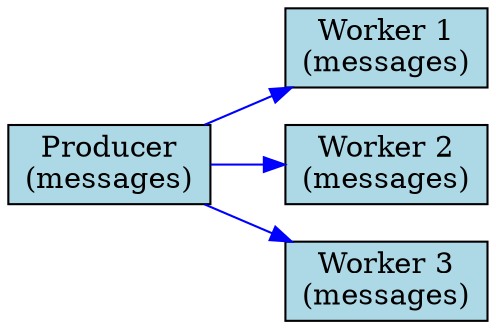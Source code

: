 digraph G { rankdir=LR; node [shape=box, style=filled, fillcolor=lightblue]; edge [color=blue]; producer [label="Producer
(messages)"]; worker1 [label="Worker 1
(messages)"]; worker2 [label="Worker 2
(messages)"]; worker3 [label="Worker 3
(messages)"]; producer -> worker1; producer -> worker2; producer -> worker3; }
